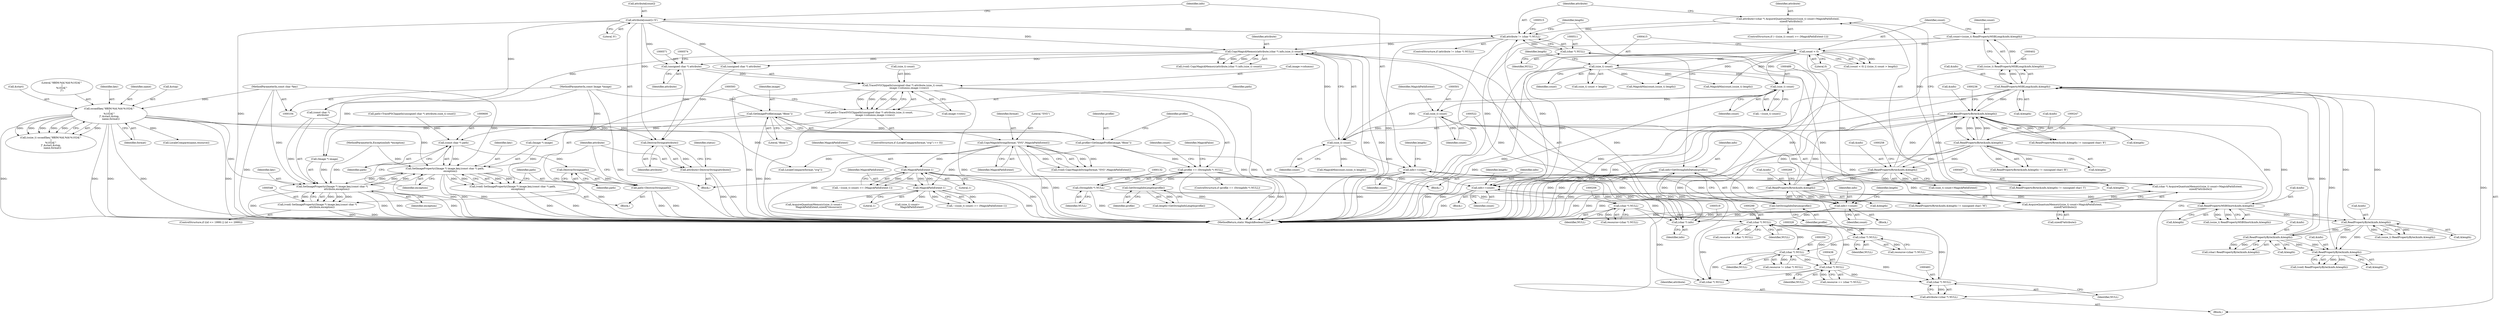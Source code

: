 digraph "0_ImageMagick_dd84447b63a71fa8c3f47071b09454efc667767b@pointer" {
"1000570" [label="(Call,(unsigned char *) attribute)"];
"1000524" [label="(Call,attribute[count]='\0')"];
"1000516" [label="(Call,CopyMagickMemory(attribute,(char *) info,(size_t) count))"];
"1000508" [label="(Call,attribute != (char *) NULL)"];
"1000494" [label="(Call,attribute=(char *) AcquireQuantumMemory((size_t) count+MagickPathExtent,\n        sizeof(*attribute)))"];
"1000496" [label="(Call,(char *) AcquireQuantumMemory((size_t) count+MagickPathExtent,\n        sizeof(*attribute)))"];
"1000498" [label="(Call,AcquireQuantumMemory((size_t) count+MagickPathExtent,\n        sizeof(*attribute)))"];
"1000500" [label="(Call,(size_t) count)"];
"1000488" [label="(Call,(size_t) count)"];
"1000410" [label="(Call,count < 0)"];
"1000399" [label="(Call,count=(ssize_t) ReadPropertyMSBLong(&info,&length))"];
"1000401" [label="(Call,(ssize_t) ReadPropertyMSBLong(&info,&length))"];
"1000403" [label="(Call,ReadPropertyMSBLong(&info,&length))"];
"1000309" [label="(Call,ReadPropertyByte(&info,&length))"];
"1000276" [label="(Call,ReadPropertyMSBShort(&info,&length))"];
"1000263" [label="(Call,ReadPropertyByte(&info,&length))"];
"1000252" [label="(Call,ReadPropertyByte(&info,&length))"];
"1000241" [label="(Call,ReadPropertyByte(&info,&length))"];
"1000230" [label="(Call,ReadPropertyByte(&info,&length))"];
"1000376" [label="(Call,ReadPropertyByte(&info,&length))"];
"1000394" [label="(Call,ReadPropertyByte(&info,&length))"];
"1000414" [label="(Call,(size_t) count)"];
"1000491" [label="(Call,MagickPathExtent-1)"];
"1000169" [label="(Call,CopyMagickString(format,\"SVG\",MagickPathExtent))"];
"1000140" [label="(Call,sscanf(key,\"8BIM:%ld,%ld:%1024[^\n]\n%1024[^\n]\",&start,&stop,\n    name,format))"];
"1000106" [label="(MethodParameterIn,const char *key)"];
"1000336" [label="(Call,MagickPathExtent-1)"];
"1000480" [label="(Call,attribute=(char *) NULL)"];
"1000482" [label="(Call,(char *) NULL)"];
"1000355" [label="(Call,(char *) NULL)"];
"1000327" [label="(Call,(char *) NULL)"];
"1000298" [label="(Call,(char *) NULL)"];
"1000205" [label="(Call,(char *) NULL)"];
"1000131" [label="(Call,(StringInfo *) NULL)"];
"1000510" [label="(Call,(char *) NULL)"];
"1000437" [label="(Call,(char *) NULL)"];
"1000518" [label="(Call,(char *) info)"];
"1000215" [label="(Call,info=GetStringInfoDatum(profile))"];
"1000217" [label="(Call,GetStringInfoDatum(profile))"];
"1000213" [label="(Call,GetStringInfoLength(profile))"];
"1000129" [label="(Call,profile == (StringInfo *) NULL)"];
"1000123" [label="(Call,profile=GetImageProfile(image,\"8bim\"))"];
"1000125" [label="(Call,GetImageProfile(image,\"8bim\"))"];
"1000105" [label="(MethodParameterIn,const Image *image)"];
"1000446" [label="(Call,info+=count)"];
"1000529" [label="(Call,info+=count)"];
"1000521" [label="(Call,(size_t) count)"];
"1000469" [label="(Call,info+=count)"];
"1000569" [label="(Call,TraceSVGClippath((unsigned char *) attribute,(size_t) count,\n                image->columns,image->rows))"];
"1000567" [label="(Call,path=TraceSVGClippath((unsigned char *) attribute,(size_t) count,\n                image->columns,image->rows))"];
"1000599" [label="(Call,(const char *) path)"];
"1000594" [label="(Call,SetImageProperty((Image *) image,key,(const char *) path,\n              exception))"];
"1000549" [label="(Call,SetImageProperty((Image *) image,key,(const char *)\n            attribute,exception))"];
"1000547" [label="(Call,(void) SetImageProperty((Image *) image,key,(const char *)\n            attribute,exception))"];
"1000592" [label="(Call,(void) SetImageProperty((Image *) image,key,(const char *) path,\n              exception))"];
"1000605" [label="(Call,DestroyString(path))"];
"1000603" [label="(Call,path=DestroyString(path))"];
"1000609" [label="(Call,DestroyString(attribute))"];
"1000607" [label="(Call,attribute=DestroyString(attribute))"];
"1000441" [label="(Call,LocaleCompare(name,resource))"];
"1000530" [label="(Identifier,info)"];
"1000253" [label="(Call,&info)"];
"1000487" [label="(Call,~((size_t) count))"];
"1000481" [label="(Identifier,attribute)"];
"1000586" [label="(Call,(unsigned char *) attribute)"];
"1000264" [label="(Call,&info)"];
"1000129" [label="(Call,profile == (StringInfo *) NULL)"];
"1000211" [label="(Call,length=GetStringInfoLength(profile))"];
"1000336" [label="(Call,MagickPathExtent-1)"];
"1000251" [label="(Call,ReadPropertyByte(&info,&length) != (unsigned char) 'I')"];
"1000484" [label="(Identifier,NULL)"];
"1000520" [label="(Identifier,info)"];
"1000216" [label="(Identifier,info)"];
"1000325" [label="(Call,resource=(char *) NULL)"];
"1000466" [label="(Block,)"];
"1000524" [label="(Call,attribute[count]='\0')"];
"1000609" [label="(Call,DestroyString(attribute))"];
"1000298" [label="(Call,(char *) NULL)"];
"1000608" [label="(Identifier,attribute)"];
"1000105" [label="(MethodParameterIn,const Image *image)"];
"1000392" [label="(Call,(void) ReadPropertyByte(&info,&length))"];
"1000533" [label="(Identifier,length)"];
"1000167" [label="(Call,(void) CopyMagickString(format,\"SVG\",MagickPathExtent))"];
"1000263" [label="(Call,ReadPropertyByte(&info,&length))"];
"1000435" [label="(Call,resource == (char *) NULL)"];
"1000514" [label="(Call,(void) CopyMagickMemory(attribute,(char *) info,(size_t) count))"];
"1000448" [label="(Identifier,count)"];
"1000296" [label="(Call,resource != (char *) NULL)"];
"1000404" [label="(Call,&info)"];
"1000126" [label="(Identifier,image)"];
"1000469" [label="(Call,info+=count)"];
"1000124" [label="(Identifier,profile)"];
"1000128" [label="(ControlStructure,if (profile == (StringInfo *) NULL))"];
"1000485" [label="(ControlStructure,if (~((size_t) count) >= (MagickPathExtent-1)))"];
"1000607" [label="(Call,attribute=DestroyString(attribute))"];
"1000612" [label="(Identifier,status)"];
"1000107" [label="(MethodParameterIn,ExceptionInfo *exception)"];
"1000231" [label="(Call,&info)"];
"1000138" [label="(Call,(ssize_t) sscanf(key,\"8BIM:%ld,%ld:%1024[^\n]\n%1024[^\n]\",&start,&stop,\n    name,format))"];
"1000493" [label="(Literal,1)"];
"1000331" [label="(Call,~((size_t) count) >= (MagickPathExtent-1))"];
"1000397" [label="(Call,&length)"];
"1000343" [label="(Call,AcquireQuantumMemory((size_t) count+\n            MagickPathExtent,sizeof(*resource)))"];
"1000338" [label="(Literal,1)"];
"1000148" [label="(Identifier,format)"];
"1000567" [label="(Call,path=TraceSVGClippath((unsigned char *) attribute,(size_t) count,\n                image->columns,image->rows))"];
"1000601" [label="(Identifier,path)"];
"1000357" [label="(Identifier,NULL)"];
"1000604" [label="(Identifier,path)"];
"1000491" [label="(Call,MagickPathExtent-1)"];
"1000529" [label="(Call,info+=count)"];
"1000500" [label="(Call,(size_t) count)"];
"1000142" [label="(Literal,\"8BIM:%ld,%ld:%1024[^\n]\n%1024[^\n]\")"];
"1000534" [label="(Call,MagickMin(count,(ssize_t) length))"];
"1000169" [label="(Call,CopyMagickString(format,\"SVG\",MagickPathExtent))"];
"1000539" [label="(ControlStructure,if ((id <= 1999) || (id >= 2999)))"];
"1000559" [label="(Block,)"];
"1000374" [label="(Call,(char) ReadPropertyByte(&info,&length))"];
"1000172" [label="(Identifier,MagickPathExtent)"];
"1000554" [label="(Call,(const char *)\n            attribute)"];
"1000451" [label="(Call,MagickMin(count,(ssize_t) length))"];
"1000518" [label="(Call,(char *) info)"];
"1000125" [label="(Call,GetImageProfile(image,\"8bim\"))"];
"1000394" [label="(Call,ReadPropertyByte(&info,&length))"];
"1000401" [label="(Call,(ssize_t) ReadPropertyMSBLong(&info,&length))"];
"1000312" [label="(Call,&length)"];
"1000480" [label="(Call,attribute=(char *) NULL)"];
"1000568" [label="(Identifier,path)"];
"1000276" [label="(Call,ReadPropertyMSBShort(&info,&length))"];
"1000450" [label="(Identifier,length)"];
"1000471" [label="(Identifier,count)"];
"1000499" [label="(Call,(size_t) count+MagickPathExtent)"];
"1000528" [label="(Literal,'\0')"];
"1000486" [label="(Call,~((size_t) count) >= (MagickPathExtent-1))"];
"1000123" [label="(Call,profile=GetImageProfile(image,\"8bim\"))"];
"1000133" [label="(Identifier,NULL)"];
"1000376" [label="(Call,ReadPropertyByte(&info,&length))"];
"1000549" [label="(Call,SetImageProperty((Image *) image,key,(const char *)\n            attribute,exception))"];
"1000507" [label="(ControlStructure,if (attribute != (char *) NULL))"];
"1000547" [label="(Call,(void) SetImageProperty((Image *) image,key,(const char *)\n            attribute,exception))"];
"1000416" [label="(Identifier,count)"];
"1000626" [label="(MethodReturn,static MagickBooleanType)"];
"1000229" [label="(Call,ReadPropertyByte(&info,&length) != (unsigned char) '8')"];
"1000513" [label="(Block,)"];
"1000205" [label="(Call,(char *) NULL)"];
"1000108" [label="(Block,)"];
"1000445" [label="(Block,)"];
"1000439" [label="(Identifier,NULL)"];
"1000353" [label="(Call,resource != (char *) NULL)"];
"1000214" [label="(Identifier,profile)"];
"1000572" [label="(Identifier,attribute)"];
"1000255" [label="(Call,&length)"];
"1000217" [label="(Call,GetStringInfoDatum(profile))"];
"1000274" [label="(Call,(ssize_t) ReadPropertyMSBShort(&info,&length))"];
"1000130" [label="(Identifier,profile)"];
"1000594" [label="(Call,SetImageProperty((Image *) image,key,(const char *) path,\n              exception))"];
"1000512" [label="(Identifier,NULL)"];
"1000494" [label="(Call,attribute=(char *) AcquireQuantumMemory((size_t) count+MagickPathExtent,\n        sizeof(*attribute)))"];
"1000310" [label="(Call,&info)"];
"1000473" [label="(Identifier,length)"];
"1000598" [label="(Identifier,key)"];
"1000599" [label="(Call,(const char *) path)"];
"1000300" [label="(Identifier,NULL)"];
"1000412" [label="(Literal,0)"];
"1000307" [label="(Call,(ssize_t) ReadPropertyByte(&info,&length))"];
"1000244" [label="(Call,&length)"];
"1000266" [label="(Call,&length)"];
"1000379" [label="(Call,&length)"];
"1000550" [label="(Call,(Image *) image)"];
"1000605" [label="(Call,DestroyString(path))"];
"1000504" [label="(Call,sizeof(*attribute))"];
"1000606" [label="(Identifier,path)"];
"1000171" [label="(Literal,\"SVG\")"];
"1000576" [label="(Call,image->columns)"];
"1000240" [label="(Call,ReadPropertyByte(&info,&length) != (unsigned char) 'B')"];
"1000414" [label="(Call,(size_t) count)"];
"1000525" [label="(Call,attribute[count])"];
"1000503" [label="(Identifier,MagickPathExtent)"];
"1000446" [label="(Call,info+=count)"];
"1000141" [label="(Identifier,key)"];
"1000147" [label="(Identifier,name)"];
"1000617" [label="(Call,(char *) NULL)"];
"1000215" [label="(Call,info=GetStringInfoDatum(profile))"];
"1000252" [label="(Call,ReadPropertyByte(&info,&length))"];
"1000569" [label="(Call,TraceSVGClippath((unsigned char *) attribute,(size_t) count,\n                image->columns,image->rows))"];
"1000517" [label="(Identifier,attribute)"];
"1000242" [label="(Call,&info)"];
"1000595" [label="(Call,(Image *) image)"];
"1000222" [label="(Identifier,length)"];
"1000355" [label="(Call,(char *) NULL)"];
"1000470" [label="(Identifier,info)"];
"1000474" [label="(Call,MagickMin(count,(ssize_t) length))"];
"1000227" [label="(Block,)"];
"1000417" [label="(Identifier,length)"];
"1000344" [label="(Call,(size_t) count+\n            MagickPathExtent)"];
"1000327" [label="(Call,(char *) NULL)"];
"1000592" [label="(Call,(void) SetImageProperty((Image *) image,key,(const char *) path,\n              exception))"];
"1000492" [label="(Identifier,MagickPathExtent)"];
"1000127" [label="(Literal,\"8bim\")"];
"1000610" [label="(Identifier,attribute)"];
"1000377" [label="(Call,&info)"];
"1000561" [label="(ControlStructure,if (LocaleCompare(format,\"svg\") == 0))"];
"1000137" [label="(Identifier,count)"];
"1000409" [label="(Call,(count < 0) || ((size_t) count > length))"];
"1000140" [label="(Call,sscanf(key,\"8BIM:%ld,%ld:%1024[^\n]\n%1024[^\n]\",&start,&stop,\n    name,format))"];
"1000557" [label="(Identifier,exception)"];
"1000145" [label="(Call,&stop)"];
"1000553" [label="(Identifier,key)"];
"1000502" [label="(Identifier,count)"];
"1000573" [label="(Call,(size_t) count)"];
"1000403" [label="(Call,ReadPropertyMSBLong(&info,&length))"];
"1000603" [label="(Call,path=DestroyString(path))"];
"1000406" [label="(Call,&length)"];
"1000218" [label="(Identifier,profile)"];
"1000213" [label="(Call,GetStringInfoLength(profile))"];
"1000498" [label="(Call,AcquireQuantumMemory((size_t) count+MagickPathExtent,\n        sizeof(*attribute)))"];
"1000170" [label="(Identifier,format)"];
"1000482" [label="(Call,(char *) NULL)"];
"1000510" [label="(Call,(char *) NULL)"];
"1000207" [label="(Identifier,NULL)"];
"1000495" [label="(Identifier,attribute)"];
"1000516" [label="(Call,CopyMagickMemory(attribute,(char *) info,(size_t) count))"];
"1000447" [label="(Identifier,info)"];
"1000509" [label="(Identifier,attribute)"];
"1000563" [label="(Call,LocaleCompare(format,\"svg\"))"];
"1000531" [label="(Identifier,count)"];
"1000106" [label="(MethodParameterIn,const char *key)"];
"1000400" [label="(Identifier,count)"];
"1000203" [label="(Call,resource=(char *) NULL)"];
"1000437" [label="(Call,(char *) NULL)"];
"1000488" [label="(Call,(size_t) count)"];
"1000230" [label="(Call,ReadPropertyByte(&info,&length))"];
"1000262" [label="(Call,ReadPropertyByte(&info,&length) != (unsigned char) 'M')"];
"1000395" [label="(Call,&info)"];
"1000143" [label="(Call,&start)"];
"1000399" [label="(Call,count=(ssize_t) ReadPropertyMSBLong(&info,&length))"];
"1000413" [label="(Call,(size_t) count > length)"];
"1000411" [label="(Identifier,count)"];
"1000602" [label="(Identifier,exception)"];
"1000583" [label="(Call,path=TracePSClippath((unsigned char *) attribute,(size_t) count))"];
"1000241" [label="(Call,ReadPropertyByte(&info,&length))"];
"1000521" [label="(Call,(size_t) count)"];
"1000496" [label="(Call,(char *) AcquireQuantumMemory((size_t) count+MagickPathExtent,\n        sizeof(*attribute)))"];
"1000410" [label="(Call,count < 0)"];
"1000570" [label="(Call,(unsigned char *) attribute)"];
"1000135" [label="(Identifier,MagickFalse)"];
"1000233" [label="(Call,&length)"];
"1000579" [label="(Call,image->rows)"];
"1000490" [label="(Identifier,count)"];
"1000523" [label="(Identifier,count)"];
"1000329" [label="(Identifier,NULL)"];
"1000131" [label="(Call,(StringInfo *) NULL)"];
"1000508" [label="(Call,attribute != (char *) NULL)"];
"1000279" [label="(Call,&length)"];
"1000337" [label="(Identifier,MagickPathExtent)"];
"1000277" [label="(Call,&info)"];
"1000309" [label="(Call,ReadPropertyByte(&info,&length))"];
"1000570" -> "1000569"  [label="AST: "];
"1000570" -> "1000572"  [label="CFG: "];
"1000571" -> "1000570"  [label="AST: "];
"1000572" -> "1000570"  [label="AST: "];
"1000574" -> "1000570"  [label="CFG: "];
"1000570" -> "1000569"  [label="DDG: "];
"1000524" -> "1000570"  [label="DDG: "];
"1000516" -> "1000570"  [label="DDG: "];
"1000570" -> "1000609"  [label="DDG: "];
"1000524" -> "1000513"  [label="AST: "];
"1000524" -> "1000528"  [label="CFG: "];
"1000525" -> "1000524"  [label="AST: "];
"1000528" -> "1000524"  [label="AST: "];
"1000530" -> "1000524"  [label="CFG: "];
"1000524" -> "1000626"  [label="DDG: "];
"1000524" -> "1000508"  [label="DDG: "];
"1000524" -> "1000516"  [label="DDG: "];
"1000524" -> "1000554"  [label="DDG: "];
"1000524" -> "1000586"  [label="DDG: "];
"1000524" -> "1000609"  [label="DDG: "];
"1000516" -> "1000514"  [label="AST: "];
"1000516" -> "1000521"  [label="CFG: "];
"1000517" -> "1000516"  [label="AST: "];
"1000518" -> "1000516"  [label="AST: "];
"1000521" -> "1000516"  [label="AST: "];
"1000514" -> "1000516"  [label="CFG: "];
"1000516" -> "1000626"  [label="DDG: "];
"1000516" -> "1000626"  [label="DDG: "];
"1000516" -> "1000514"  [label="DDG: "];
"1000516" -> "1000514"  [label="DDG: "];
"1000516" -> "1000514"  [label="DDG: "];
"1000508" -> "1000516"  [label="DDG: "];
"1000518" -> "1000516"  [label="DDG: "];
"1000521" -> "1000516"  [label="DDG: "];
"1000516" -> "1000554"  [label="DDG: "];
"1000516" -> "1000586"  [label="DDG: "];
"1000508" -> "1000507"  [label="AST: "];
"1000508" -> "1000510"  [label="CFG: "];
"1000509" -> "1000508"  [label="AST: "];
"1000510" -> "1000508"  [label="AST: "];
"1000222" -> "1000508"  [label="CFG: "];
"1000515" -> "1000508"  [label="CFG: "];
"1000508" -> "1000626"  [label="DDG: "];
"1000508" -> "1000626"  [label="DDG: "];
"1000494" -> "1000508"  [label="DDG: "];
"1000480" -> "1000508"  [label="DDG: "];
"1000510" -> "1000508"  [label="DDG: "];
"1000494" -> "1000485"  [label="AST: "];
"1000494" -> "1000496"  [label="CFG: "];
"1000495" -> "1000494"  [label="AST: "];
"1000496" -> "1000494"  [label="AST: "];
"1000509" -> "1000494"  [label="CFG: "];
"1000494" -> "1000626"  [label="DDG: "];
"1000496" -> "1000494"  [label="DDG: "];
"1000496" -> "1000498"  [label="CFG: "];
"1000497" -> "1000496"  [label="AST: "];
"1000498" -> "1000496"  [label="AST: "];
"1000496" -> "1000626"  [label="DDG: "];
"1000498" -> "1000496"  [label="DDG: "];
"1000498" -> "1000504"  [label="CFG: "];
"1000499" -> "1000498"  [label="AST: "];
"1000504" -> "1000498"  [label="AST: "];
"1000498" -> "1000626"  [label="DDG: "];
"1000500" -> "1000498"  [label="DDG: "];
"1000491" -> "1000498"  [label="DDG: "];
"1000500" -> "1000499"  [label="AST: "];
"1000500" -> "1000502"  [label="CFG: "];
"1000501" -> "1000500"  [label="AST: "];
"1000502" -> "1000500"  [label="AST: "];
"1000503" -> "1000500"  [label="CFG: "];
"1000500" -> "1000626"  [label="DDG: "];
"1000500" -> "1000499"  [label="DDG: "];
"1000488" -> "1000500"  [label="DDG: "];
"1000500" -> "1000521"  [label="DDG: "];
"1000488" -> "1000487"  [label="AST: "];
"1000488" -> "1000490"  [label="CFG: "];
"1000489" -> "1000488"  [label="AST: "];
"1000490" -> "1000488"  [label="AST: "];
"1000487" -> "1000488"  [label="CFG: "];
"1000488" -> "1000626"  [label="DDG: "];
"1000488" -> "1000487"  [label="DDG: "];
"1000410" -> "1000488"  [label="DDG: "];
"1000414" -> "1000488"  [label="DDG: "];
"1000488" -> "1000521"  [label="DDG: "];
"1000410" -> "1000409"  [label="AST: "];
"1000410" -> "1000412"  [label="CFG: "];
"1000411" -> "1000410"  [label="AST: "];
"1000412" -> "1000410"  [label="AST: "];
"1000415" -> "1000410"  [label="CFG: "];
"1000409" -> "1000410"  [label="CFG: "];
"1000410" -> "1000626"  [label="DDG: "];
"1000410" -> "1000409"  [label="DDG: "];
"1000410" -> "1000409"  [label="DDG: "];
"1000399" -> "1000410"  [label="DDG: "];
"1000410" -> "1000414"  [label="DDG: "];
"1000410" -> "1000446"  [label="DDG: "];
"1000410" -> "1000451"  [label="DDG: "];
"1000410" -> "1000469"  [label="DDG: "];
"1000410" -> "1000474"  [label="DDG: "];
"1000399" -> "1000227"  [label="AST: "];
"1000399" -> "1000401"  [label="CFG: "];
"1000400" -> "1000399"  [label="AST: "];
"1000401" -> "1000399"  [label="AST: "];
"1000411" -> "1000399"  [label="CFG: "];
"1000399" -> "1000626"  [label="DDG: "];
"1000401" -> "1000399"  [label="DDG: "];
"1000401" -> "1000403"  [label="CFG: "];
"1000402" -> "1000401"  [label="AST: "];
"1000403" -> "1000401"  [label="AST: "];
"1000401" -> "1000626"  [label="DDG: "];
"1000403" -> "1000401"  [label="DDG: "];
"1000403" -> "1000401"  [label="DDG: "];
"1000403" -> "1000406"  [label="CFG: "];
"1000404" -> "1000403"  [label="AST: "];
"1000406" -> "1000403"  [label="AST: "];
"1000403" -> "1000626"  [label="DDG: "];
"1000403" -> "1000626"  [label="DDG: "];
"1000403" -> "1000230"  [label="DDG: "];
"1000403" -> "1000230"  [label="DDG: "];
"1000309" -> "1000403"  [label="DDG: "];
"1000309" -> "1000403"  [label="DDG: "];
"1000376" -> "1000403"  [label="DDG: "];
"1000376" -> "1000403"  [label="DDG: "];
"1000394" -> "1000403"  [label="DDG: "];
"1000394" -> "1000403"  [label="DDG: "];
"1000309" -> "1000307"  [label="AST: "];
"1000309" -> "1000312"  [label="CFG: "];
"1000310" -> "1000309"  [label="AST: "];
"1000312" -> "1000309"  [label="AST: "];
"1000307" -> "1000309"  [label="CFG: "];
"1000309" -> "1000307"  [label="DDG: "];
"1000309" -> "1000307"  [label="DDG: "];
"1000276" -> "1000309"  [label="DDG: "];
"1000276" -> "1000309"  [label="DDG: "];
"1000309" -> "1000376"  [label="DDG: "];
"1000309" -> "1000376"  [label="DDG: "];
"1000309" -> "1000394"  [label="DDG: "];
"1000309" -> "1000394"  [label="DDG: "];
"1000276" -> "1000274"  [label="AST: "];
"1000276" -> "1000279"  [label="CFG: "];
"1000277" -> "1000276"  [label="AST: "];
"1000279" -> "1000276"  [label="AST: "];
"1000274" -> "1000276"  [label="CFG: "];
"1000276" -> "1000626"  [label="DDG: "];
"1000276" -> "1000626"  [label="DDG: "];
"1000276" -> "1000230"  [label="DDG: "];
"1000276" -> "1000230"  [label="DDG: "];
"1000276" -> "1000274"  [label="DDG: "];
"1000276" -> "1000274"  [label="DDG: "];
"1000263" -> "1000276"  [label="DDG: "];
"1000263" -> "1000276"  [label="DDG: "];
"1000263" -> "1000262"  [label="AST: "];
"1000263" -> "1000266"  [label="CFG: "];
"1000264" -> "1000263"  [label="AST: "];
"1000266" -> "1000263"  [label="AST: "];
"1000269" -> "1000263"  [label="CFG: "];
"1000263" -> "1000626"  [label="DDG: "];
"1000263" -> "1000626"  [label="DDG: "];
"1000263" -> "1000230"  [label="DDG: "];
"1000263" -> "1000230"  [label="DDG: "];
"1000263" -> "1000262"  [label="DDG: "];
"1000263" -> "1000262"  [label="DDG: "];
"1000252" -> "1000263"  [label="DDG: "];
"1000252" -> "1000263"  [label="DDG: "];
"1000252" -> "1000251"  [label="AST: "];
"1000252" -> "1000255"  [label="CFG: "];
"1000253" -> "1000252"  [label="AST: "];
"1000255" -> "1000252"  [label="AST: "];
"1000258" -> "1000252"  [label="CFG: "];
"1000252" -> "1000626"  [label="DDG: "];
"1000252" -> "1000626"  [label="DDG: "];
"1000252" -> "1000230"  [label="DDG: "];
"1000252" -> "1000230"  [label="DDG: "];
"1000252" -> "1000251"  [label="DDG: "];
"1000252" -> "1000251"  [label="DDG: "];
"1000241" -> "1000252"  [label="DDG: "];
"1000241" -> "1000252"  [label="DDG: "];
"1000241" -> "1000240"  [label="AST: "];
"1000241" -> "1000244"  [label="CFG: "];
"1000242" -> "1000241"  [label="AST: "];
"1000244" -> "1000241"  [label="AST: "];
"1000247" -> "1000241"  [label="CFG: "];
"1000241" -> "1000626"  [label="DDG: "];
"1000241" -> "1000626"  [label="DDG: "];
"1000241" -> "1000230"  [label="DDG: "];
"1000241" -> "1000230"  [label="DDG: "];
"1000241" -> "1000240"  [label="DDG: "];
"1000241" -> "1000240"  [label="DDG: "];
"1000230" -> "1000241"  [label="DDG: "];
"1000230" -> "1000241"  [label="DDG: "];
"1000230" -> "1000229"  [label="AST: "];
"1000230" -> "1000233"  [label="CFG: "];
"1000231" -> "1000230"  [label="AST: "];
"1000233" -> "1000230"  [label="AST: "];
"1000236" -> "1000230"  [label="CFG: "];
"1000230" -> "1000626"  [label="DDG: "];
"1000230" -> "1000626"  [label="DDG: "];
"1000230" -> "1000229"  [label="DDG: "];
"1000230" -> "1000229"  [label="DDG: "];
"1000376" -> "1000374"  [label="AST: "];
"1000376" -> "1000379"  [label="CFG: "];
"1000377" -> "1000376"  [label="AST: "];
"1000379" -> "1000376"  [label="AST: "];
"1000374" -> "1000376"  [label="CFG: "];
"1000376" -> "1000374"  [label="DDG: "];
"1000376" -> "1000374"  [label="DDG: "];
"1000376" -> "1000394"  [label="DDG: "];
"1000376" -> "1000394"  [label="DDG: "];
"1000394" -> "1000392"  [label="AST: "];
"1000394" -> "1000397"  [label="CFG: "];
"1000395" -> "1000394"  [label="AST: "];
"1000397" -> "1000394"  [label="AST: "];
"1000392" -> "1000394"  [label="CFG: "];
"1000394" -> "1000392"  [label="DDG: "];
"1000394" -> "1000392"  [label="DDG: "];
"1000414" -> "1000413"  [label="AST: "];
"1000414" -> "1000416"  [label="CFG: "];
"1000415" -> "1000414"  [label="AST: "];
"1000416" -> "1000414"  [label="AST: "];
"1000417" -> "1000414"  [label="CFG: "];
"1000414" -> "1000626"  [label="DDG: "];
"1000414" -> "1000413"  [label="DDG: "];
"1000414" -> "1000446"  [label="DDG: "];
"1000414" -> "1000451"  [label="DDG: "];
"1000414" -> "1000469"  [label="DDG: "];
"1000414" -> "1000474"  [label="DDG: "];
"1000491" -> "1000486"  [label="AST: "];
"1000491" -> "1000493"  [label="CFG: "];
"1000492" -> "1000491"  [label="AST: "];
"1000493" -> "1000491"  [label="AST: "];
"1000486" -> "1000491"  [label="CFG: "];
"1000491" -> "1000626"  [label="DDG: "];
"1000491" -> "1000336"  [label="DDG: "];
"1000491" -> "1000486"  [label="DDG: "];
"1000491" -> "1000486"  [label="DDG: "];
"1000169" -> "1000491"  [label="DDG: "];
"1000336" -> "1000491"  [label="DDG: "];
"1000491" -> "1000499"  [label="DDG: "];
"1000169" -> "1000167"  [label="AST: "];
"1000169" -> "1000172"  [label="CFG: "];
"1000170" -> "1000169"  [label="AST: "];
"1000171" -> "1000169"  [label="AST: "];
"1000172" -> "1000169"  [label="AST: "];
"1000167" -> "1000169"  [label="CFG: "];
"1000169" -> "1000626"  [label="DDG: "];
"1000169" -> "1000626"  [label="DDG: "];
"1000169" -> "1000167"  [label="DDG: "];
"1000169" -> "1000167"  [label="DDG: "];
"1000169" -> "1000167"  [label="DDG: "];
"1000140" -> "1000169"  [label="DDG: "];
"1000169" -> "1000336"  [label="DDG: "];
"1000169" -> "1000563"  [label="DDG: "];
"1000140" -> "1000138"  [label="AST: "];
"1000140" -> "1000148"  [label="CFG: "];
"1000141" -> "1000140"  [label="AST: "];
"1000142" -> "1000140"  [label="AST: "];
"1000143" -> "1000140"  [label="AST: "];
"1000145" -> "1000140"  [label="AST: "];
"1000147" -> "1000140"  [label="AST: "];
"1000148" -> "1000140"  [label="AST: "];
"1000138" -> "1000140"  [label="CFG: "];
"1000140" -> "1000626"  [label="DDG: "];
"1000140" -> "1000626"  [label="DDG: "];
"1000140" -> "1000626"  [label="DDG: "];
"1000140" -> "1000626"  [label="DDG: "];
"1000140" -> "1000626"  [label="DDG: "];
"1000140" -> "1000138"  [label="DDG: "];
"1000140" -> "1000138"  [label="DDG: "];
"1000140" -> "1000138"  [label="DDG: "];
"1000140" -> "1000138"  [label="DDG: "];
"1000140" -> "1000138"  [label="DDG: "];
"1000140" -> "1000138"  [label="DDG: "];
"1000106" -> "1000140"  [label="DDG: "];
"1000140" -> "1000441"  [label="DDG: "];
"1000140" -> "1000549"  [label="DDG: "];
"1000140" -> "1000563"  [label="DDG: "];
"1000140" -> "1000594"  [label="DDG: "];
"1000106" -> "1000104"  [label="AST: "];
"1000106" -> "1000626"  [label="DDG: "];
"1000106" -> "1000549"  [label="DDG: "];
"1000106" -> "1000594"  [label="DDG: "];
"1000336" -> "1000331"  [label="AST: "];
"1000336" -> "1000338"  [label="CFG: "];
"1000337" -> "1000336"  [label="AST: "];
"1000338" -> "1000336"  [label="AST: "];
"1000331" -> "1000336"  [label="CFG: "];
"1000336" -> "1000626"  [label="DDG: "];
"1000336" -> "1000331"  [label="DDG: "];
"1000336" -> "1000331"  [label="DDG: "];
"1000336" -> "1000343"  [label="DDG: "];
"1000336" -> "1000344"  [label="DDG: "];
"1000480" -> "1000227"  [label="AST: "];
"1000480" -> "1000482"  [label="CFG: "];
"1000481" -> "1000480"  [label="AST: "];
"1000482" -> "1000480"  [label="AST: "];
"1000489" -> "1000480"  [label="CFG: "];
"1000482" -> "1000480"  [label="DDG: "];
"1000482" -> "1000484"  [label="CFG: "];
"1000483" -> "1000482"  [label="AST: "];
"1000484" -> "1000482"  [label="AST: "];
"1000355" -> "1000482"  [label="DDG: "];
"1000298" -> "1000482"  [label="DDG: "];
"1000437" -> "1000482"  [label="DDG: "];
"1000482" -> "1000510"  [label="DDG: "];
"1000355" -> "1000353"  [label="AST: "];
"1000355" -> "1000357"  [label="CFG: "];
"1000356" -> "1000355"  [label="AST: "];
"1000357" -> "1000355"  [label="AST: "];
"1000353" -> "1000355"  [label="CFG: "];
"1000355" -> "1000298"  [label="DDG: "];
"1000355" -> "1000353"  [label="DDG: "];
"1000327" -> "1000355"  [label="DDG: "];
"1000355" -> "1000437"  [label="DDG: "];
"1000355" -> "1000617"  [label="DDG: "];
"1000327" -> "1000325"  [label="AST: "];
"1000327" -> "1000329"  [label="CFG: "];
"1000328" -> "1000327"  [label="AST: "];
"1000329" -> "1000327"  [label="AST: "];
"1000325" -> "1000327"  [label="CFG: "];
"1000327" -> "1000325"  [label="DDG: "];
"1000298" -> "1000327"  [label="DDG: "];
"1000298" -> "1000296"  [label="AST: "];
"1000298" -> "1000300"  [label="CFG: "];
"1000299" -> "1000298"  [label="AST: "];
"1000300" -> "1000298"  [label="AST: "];
"1000296" -> "1000298"  [label="CFG: "];
"1000298" -> "1000296"  [label="DDG: "];
"1000205" -> "1000298"  [label="DDG: "];
"1000510" -> "1000298"  [label="DDG: "];
"1000437" -> "1000298"  [label="DDG: "];
"1000298" -> "1000437"  [label="DDG: "];
"1000298" -> "1000617"  [label="DDG: "];
"1000205" -> "1000203"  [label="AST: "];
"1000205" -> "1000207"  [label="CFG: "];
"1000206" -> "1000205"  [label="AST: "];
"1000207" -> "1000205"  [label="AST: "];
"1000203" -> "1000205"  [label="CFG: "];
"1000205" -> "1000203"  [label="DDG: "];
"1000131" -> "1000205"  [label="DDG: "];
"1000205" -> "1000617"  [label="DDG: "];
"1000131" -> "1000129"  [label="AST: "];
"1000131" -> "1000133"  [label="CFG: "];
"1000132" -> "1000131"  [label="AST: "];
"1000133" -> "1000131"  [label="AST: "];
"1000129" -> "1000131"  [label="CFG: "];
"1000131" -> "1000626"  [label="DDG: "];
"1000131" -> "1000129"  [label="DDG: "];
"1000510" -> "1000512"  [label="CFG: "];
"1000511" -> "1000510"  [label="AST: "];
"1000512" -> "1000510"  [label="AST: "];
"1000510" -> "1000617"  [label="DDG: "];
"1000437" -> "1000435"  [label="AST: "];
"1000437" -> "1000439"  [label="CFG: "];
"1000438" -> "1000437"  [label="AST: "];
"1000439" -> "1000437"  [label="AST: "];
"1000435" -> "1000437"  [label="CFG: "];
"1000437" -> "1000435"  [label="DDG: "];
"1000437" -> "1000617"  [label="DDG: "];
"1000518" -> "1000520"  [label="CFG: "];
"1000519" -> "1000518"  [label="AST: "];
"1000520" -> "1000518"  [label="AST: "];
"1000522" -> "1000518"  [label="CFG: "];
"1000215" -> "1000518"  [label="DDG: "];
"1000446" -> "1000518"  [label="DDG: "];
"1000529" -> "1000518"  [label="DDG: "];
"1000469" -> "1000518"  [label="DDG: "];
"1000518" -> "1000529"  [label="DDG: "];
"1000215" -> "1000108"  [label="AST: "];
"1000215" -> "1000217"  [label="CFG: "];
"1000216" -> "1000215"  [label="AST: "];
"1000217" -> "1000215"  [label="AST: "];
"1000222" -> "1000215"  [label="CFG: "];
"1000215" -> "1000626"  [label="DDG: "];
"1000215" -> "1000626"  [label="DDG: "];
"1000217" -> "1000215"  [label="DDG: "];
"1000215" -> "1000446"  [label="DDG: "];
"1000215" -> "1000469"  [label="DDG: "];
"1000217" -> "1000218"  [label="CFG: "];
"1000218" -> "1000217"  [label="AST: "];
"1000217" -> "1000626"  [label="DDG: "];
"1000213" -> "1000217"  [label="DDG: "];
"1000213" -> "1000211"  [label="AST: "];
"1000213" -> "1000214"  [label="CFG: "];
"1000214" -> "1000213"  [label="AST: "];
"1000211" -> "1000213"  [label="CFG: "];
"1000213" -> "1000211"  [label="DDG: "];
"1000129" -> "1000213"  [label="DDG: "];
"1000129" -> "1000128"  [label="AST: "];
"1000130" -> "1000129"  [label="AST: "];
"1000135" -> "1000129"  [label="CFG: "];
"1000137" -> "1000129"  [label="CFG: "];
"1000129" -> "1000626"  [label="DDG: "];
"1000129" -> "1000626"  [label="DDG: "];
"1000129" -> "1000626"  [label="DDG: "];
"1000123" -> "1000129"  [label="DDG: "];
"1000123" -> "1000108"  [label="AST: "];
"1000123" -> "1000125"  [label="CFG: "];
"1000124" -> "1000123"  [label="AST: "];
"1000125" -> "1000123"  [label="AST: "];
"1000130" -> "1000123"  [label="CFG: "];
"1000123" -> "1000626"  [label="DDG: "];
"1000125" -> "1000123"  [label="DDG: "];
"1000125" -> "1000123"  [label="DDG: "];
"1000125" -> "1000127"  [label="CFG: "];
"1000126" -> "1000125"  [label="AST: "];
"1000127" -> "1000125"  [label="AST: "];
"1000125" -> "1000626"  [label="DDG: "];
"1000105" -> "1000125"  [label="DDG: "];
"1000125" -> "1000550"  [label="DDG: "];
"1000125" -> "1000595"  [label="DDG: "];
"1000105" -> "1000104"  [label="AST: "];
"1000105" -> "1000626"  [label="DDG: "];
"1000105" -> "1000550"  [label="DDG: "];
"1000105" -> "1000595"  [label="DDG: "];
"1000446" -> "1000445"  [label="AST: "];
"1000446" -> "1000448"  [label="CFG: "];
"1000447" -> "1000446"  [label="AST: "];
"1000448" -> "1000446"  [label="AST: "];
"1000450" -> "1000446"  [label="CFG: "];
"1000446" -> "1000626"  [label="DDG: "];
"1000529" -> "1000446"  [label="DDG: "];
"1000469" -> "1000446"  [label="DDG: "];
"1000446" -> "1000469"  [label="DDG: "];
"1000529" -> "1000513"  [label="AST: "];
"1000529" -> "1000531"  [label="CFG: "];
"1000530" -> "1000529"  [label="AST: "];
"1000531" -> "1000529"  [label="AST: "];
"1000533" -> "1000529"  [label="CFG: "];
"1000529" -> "1000626"  [label="DDG: "];
"1000529" -> "1000469"  [label="DDG: "];
"1000521" -> "1000529"  [label="DDG: "];
"1000521" -> "1000523"  [label="CFG: "];
"1000522" -> "1000521"  [label="AST: "];
"1000523" -> "1000521"  [label="AST: "];
"1000521" -> "1000534"  [label="DDG: "];
"1000469" -> "1000466"  [label="AST: "];
"1000469" -> "1000471"  [label="CFG: "];
"1000470" -> "1000469"  [label="AST: "];
"1000471" -> "1000469"  [label="AST: "];
"1000473" -> "1000469"  [label="CFG: "];
"1000469" -> "1000626"  [label="DDG: "];
"1000569" -> "1000567"  [label="AST: "];
"1000569" -> "1000579"  [label="CFG: "];
"1000573" -> "1000569"  [label="AST: "];
"1000576" -> "1000569"  [label="AST: "];
"1000579" -> "1000569"  [label="AST: "];
"1000567" -> "1000569"  [label="CFG: "];
"1000569" -> "1000626"  [label="DDG: "];
"1000569" -> "1000626"  [label="DDG: "];
"1000569" -> "1000626"  [label="DDG: "];
"1000569" -> "1000626"  [label="DDG: "];
"1000569" -> "1000567"  [label="DDG: "];
"1000569" -> "1000567"  [label="DDG: "];
"1000569" -> "1000567"  [label="DDG: "];
"1000569" -> "1000567"  [label="DDG: "];
"1000573" -> "1000569"  [label="DDG: "];
"1000567" -> "1000561"  [label="AST: "];
"1000568" -> "1000567"  [label="AST: "];
"1000593" -> "1000567"  [label="CFG: "];
"1000567" -> "1000626"  [label="DDG: "];
"1000567" -> "1000599"  [label="DDG: "];
"1000599" -> "1000594"  [label="AST: "];
"1000599" -> "1000601"  [label="CFG: "];
"1000600" -> "1000599"  [label="AST: "];
"1000601" -> "1000599"  [label="AST: "];
"1000602" -> "1000599"  [label="CFG: "];
"1000599" -> "1000594"  [label="DDG: "];
"1000583" -> "1000599"  [label="DDG: "];
"1000599" -> "1000605"  [label="DDG: "];
"1000594" -> "1000592"  [label="AST: "];
"1000594" -> "1000602"  [label="CFG: "];
"1000595" -> "1000594"  [label="AST: "];
"1000598" -> "1000594"  [label="AST: "];
"1000602" -> "1000594"  [label="AST: "];
"1000592" -> "1000594"  [label="CFG: "];
"1000594" -> "1000626"  [label="DDG: "];
"1000594" -> "1000626"  [label="DDG: "];
"1000594" -> "1000626"  [label="DDG: "];
"1000594" -> "1000626"  [label="DDG: "];
"1000594" -> "1000549"  [label="DDG: "];
"1000594" -> "1000549"  [label="DDG: "];
"1000594" -> "1000592"  [label="DDG: "];
"1000594" -> "1000592"  [label="DDG: "];
"1000594" -> "1000592"  [label="DDG: "];
"1000594" -> "1000592"  [label="DDG: "];
"1000595" -> "1000594"  [label="DDG: "];
"1000549" -> "1000594"  [label="DDG: "];
"1000549" -> "1000594"  [label="DDG: "];
"1000107" -> "1000594"  [label="DDG: "];
"1000549" -> "1000547"  [label="AST: "];
"1000549" -> "1000557"  [label="CFG: "];
"1000550" -> "1000549"  [label="AST: "];
"1000553" -> "1000549"  [label="AST: "];
"1000554" -> "1000549"  [label="AST: "];
"1000557" -> "1000549"  [label="AST: "];
"1000547" -> "1000549"  [label="CFG: "];
"1000549" -> "1000626"  [label="DDG: "];
"1000549" -> "1000626"  [label="DDG: "];
"1000549" -> "1000626"  [label="DDG: "];
"1000549" -> "1000626"  [label="DDG: "];
"1000549" -> "1000547"  [label="DDG: "];
"1000549" -> "1000547"  [label="DDG: "];
"1000549" -> "1000547"  [label="DDG: "];
"1000549" -> "1000547"  [label="DDG: "];
"1000550" -> "1000549"  [label="DDG: "];
"1000554" -> "1000549"  [label="DDG: "];
"1000107" -> "1000549"  [label="DDG: "];
"1000547" -> "1000539"  [label="AST: "];
"1000548" -> "1000547"  [label="AST: "];
"1000608" -> "1000547"  [label="CFG: "];
"1000547" -> "1000626"  [label="DDG: "];
"1000547" -> "1000626"  [label="DDG: "];
"1000592" -> "1000559"  [label="AST: "];
"1000593" -> "1000592"  [label="AST: "];
"1000604" -> "1000592"  [label="CFG: "];
"1000592" -> "1000626"  [label="DDG: "];
"1000592" -> "1000626"  [label="DDG: "];
"1000605" -> "1000603"  [label="AST: "];
"1000605" -> "1000606"  [label="CFG: "];
"1000606" -> "1000605"  [label="AST: "];
"1000603" -> "1000605"  [label="CFG: "];
"1000605" -> "1000603"  [label="DDG: "];
"1000603" -> "1000559"  [label="AST: "];
"1000604" -> "1000603"  [label="AST: "];
"1000608" -> "1000603"  [label="CFG: "];
"1000603" -> "1000626"  [label="DDG: "];
"1000603" -> "1000626"  [label="DDG: "];
"1000609" -> "1000607"  [label="AST: "];
"1000609" -> "1000610"  [label="CFG: "];
"1000610" -> "1000609"  [label="AST: "];
"1000607" -> "1000609"  [label="CFG: "];
"1000609" -> "1000607"  [label="DDG: "];
"1000586" -> "1000609"  [label="DDG: "];
"1000554" -> "1000609"  [label="DDG: "];
"1000607" -> "1000513"  [label="AST: "];
"1000608" -> "1000607"  [label="AST: "];
"1000612" -> "1000607"  [label="CFG: "];
"1000607" -> "1000626"  [label="DDG: "];
"1000607" -> "1000626"  [label="DDG: "];
}

